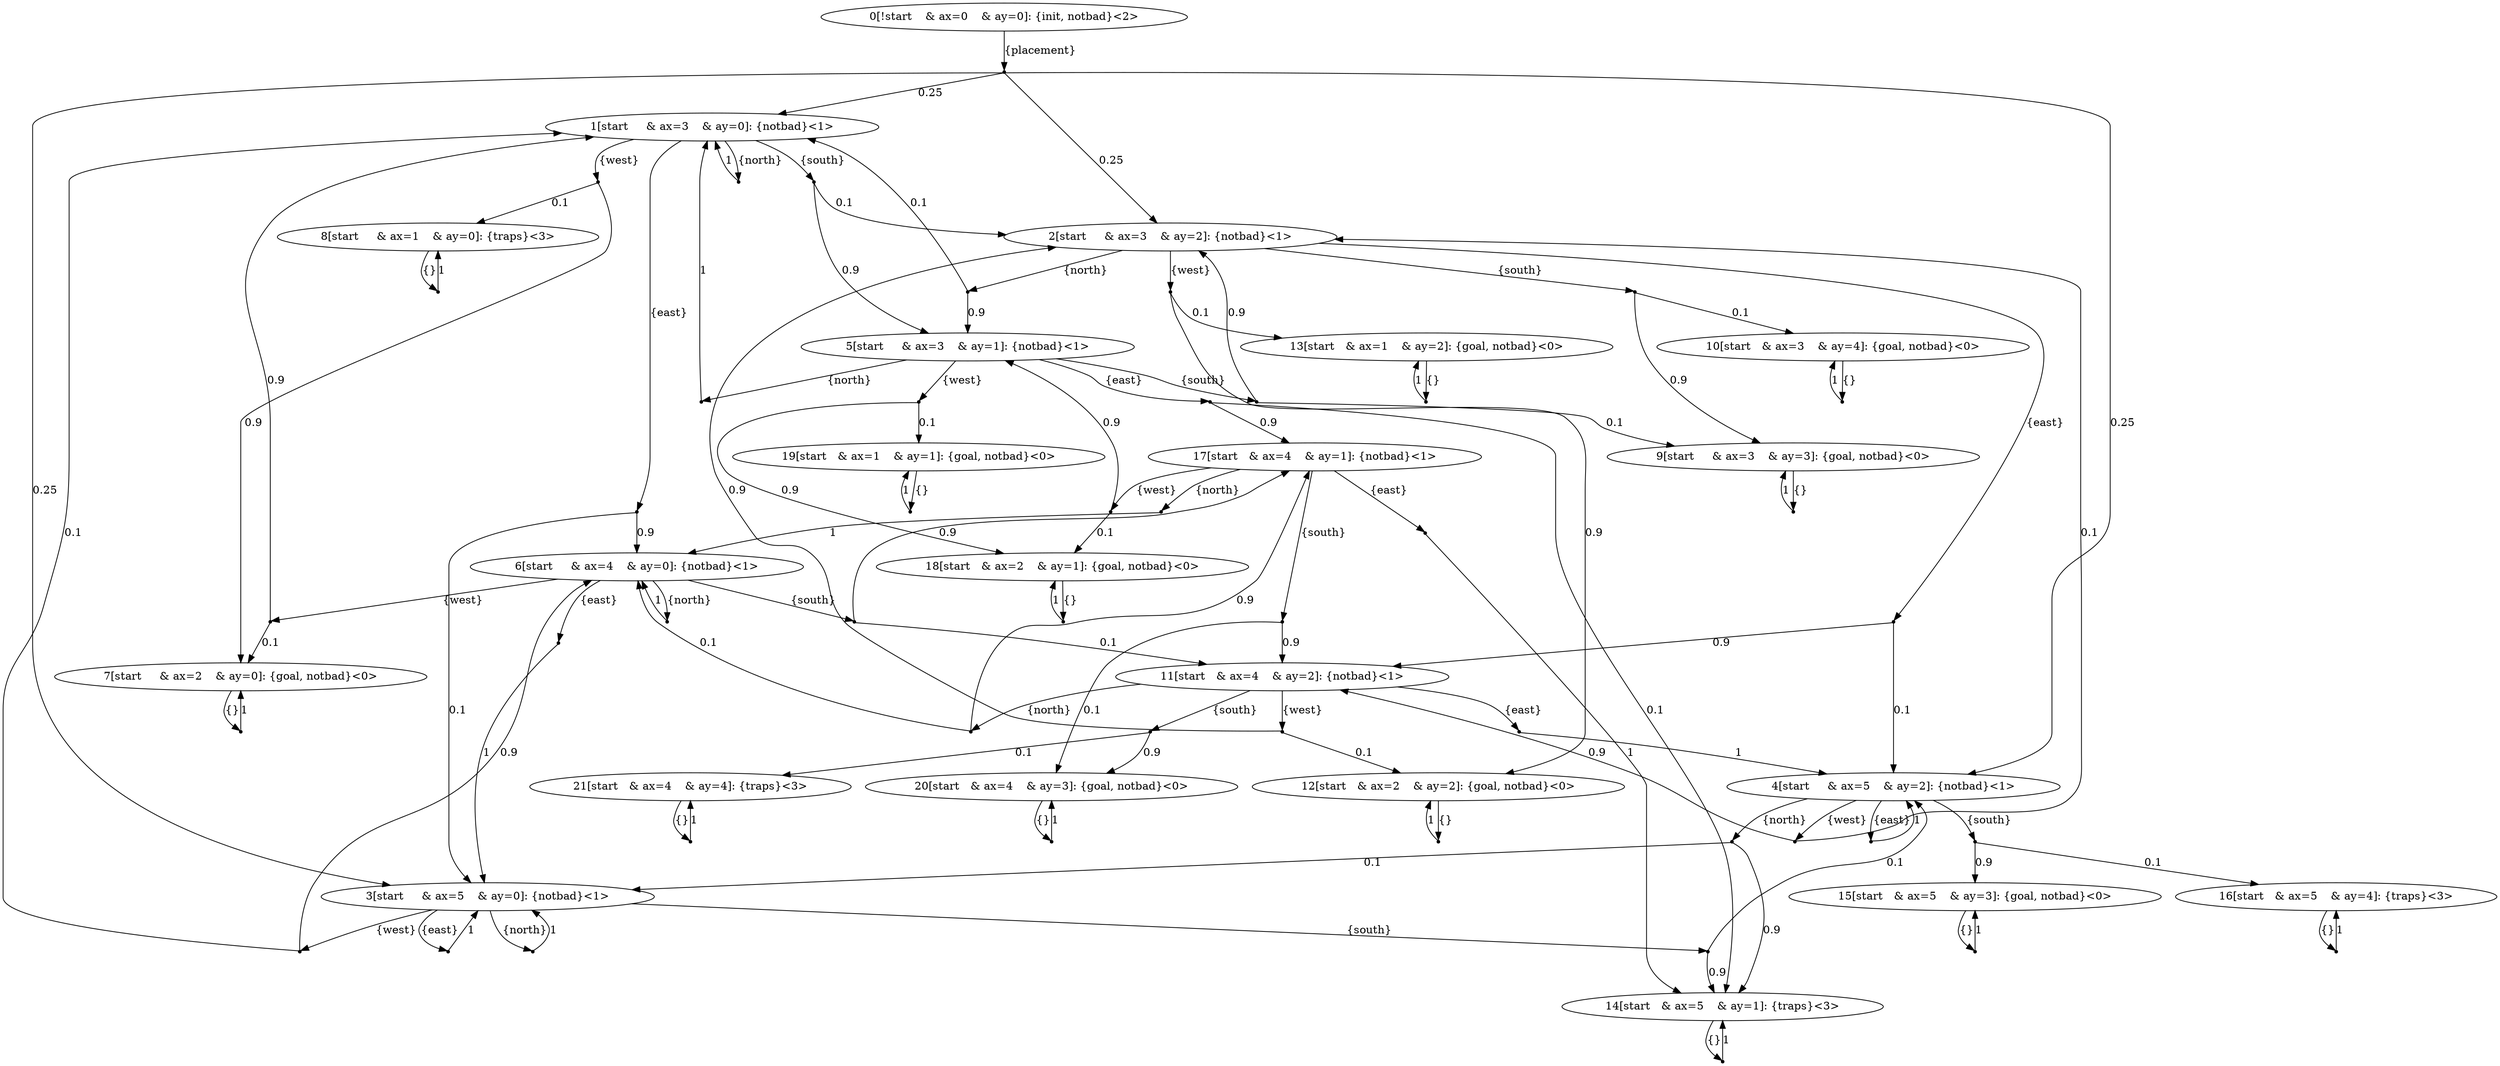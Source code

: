 digraph model {
	0 [ label = "0[!start	& ax=0	& ay=0]: {init, notbad}<2>" ];
	1 [ label = "1[start	& ax=3	& ay=0]: {notbad}<1>" ];
	2 [ label = "2[start	& ax=3	& ay=2]: {notbad}<1>" ];
	3 [ label = "3[start	& ax=5	& ay=0]: {notbad}<1>" ];
	4 [ label = "4[start	& ax=5	& ay=2]: {notbad}<1>" ];
	5 [ label = "5[start	& ax=3	& ay=1]: {notbad}<1>" ];
	6 [ label = "6[start	& ax=4	& ay=0]: {notbad}<1>" ];
	7 [ label = "7[start	& ax=2	& ay=0]: {goal, notbad}<0>" ];
	8 [ label = "8[start	& ax=1	& ay=0]: {traps}<3>" ];
	9 [ label = "9[start	& ax=3	& ay=3]: {goal, notbad}<0>" ];
	10 [ label = "10[start	& ax=3	& ay=4]: {goal, notbad}<0>" ];
	11 [ label = "11[start	& ax=4	& ay=2]: {notbad}<1>" ];
	12 [ label = "12[start	& ax=2	& ay=2]: {goal, notbad}<0>" ];
	13 [ label = "13[start	& ax=1	& ay=2]: {goal, notbad}<0>" ];
	14 [ label = "14[start	& ax=5	& ay=1]: {traps}<3>" ];
	15 [ label = "15[start	& ax=5	& ay=3]: {goal, notbad}<0>" ];
	16 [ label = "16[start	& ax=5	& ay=4]: {traps}<3>" ];
	17 [ label = "17[start	& ax=4	& ay=1]: {notbad}<1>" ];
	18 [ label = "18[start	& ax=2	& ay=1]: {goal, notbad}<0>" ];
	19 [ label = "19[start	& ax=1	& ay=1]: {goal, notbad}<0>" ];
	20 [ label = "20[start	& ax=4	& ay=3]: {goal, notbad}<0>" ];
	21 [ label = "21[start	& ax=4	& ay=4]: {traps}<3>" ];
	"0c0" [shape = "point"];
	0 -> "0c0" [ label = "{placement}"]
;
	"0c0" -> 1 [ label= "0.25" ];
	"0c0" -> 2 [ label= "0.25" ];
	"0c0" -> 3 [ label= "0.25" ];
	"0c0" -> 4 [ label= "0.25" ];
	"1c0" [shape = "point"];
	1 -> "1c0" [ label = "{north}"]
;
	"1c0" -> 1 [ label= "1" ];
	"1c1" [shape = "point"];
	1 -> "1c1" [ label = "{south}"]
;
	"1c1" -> 2 [ label= "0.1" ];
	"1c1" -> 5 [ label= "0.9" ];
	"1c2" [shape = "point"];
	1 -> "1c2" [ label = "{east}"]
;
	"1c2" -> 3 [ label= "0.1" ];
	"1c2" -> 6 [ label= "0.9" ];
	"1c3" [shape = "point"];
	1 -> "1c3" [ label = "{west}"]
;
	"1c3" -> 7 [ label= "0.9" ];
	"1c3" -> 8 [ label= "0.1" ];
	"2c0" [shape = "point"];
	2 -> "2c0" [ label = "{north}"]
;
	"2c0" -> 1 [ label= "0.1" ];
	"2c0" -> 5 [ label= "0.9" ];
	"2c1" [shape = "point"];
	2 -> "2c1" [ label = "{south}"]
;
	"2c1" -> 9 [ label= "0.9" ];
	"2c1" -> 10 [ label= "0.1" ];
	"2c2" [shape = "point"];
	2 -> "2c2" [ label = "{east}"]
;
	"2c2" -> 4 [ label= "0.1" ];
	"2c2" -> 11 [ label= "0.9" ];
	"2c3" [shape = "point"];
	2 -> "2c3" [ label = "{west}"]
;
	"2c3" -> 12 [ label= "0.9" ];
	"2c3" -> 13 [ label= "0.1" ];
	"3c0" [shape = "point"];
	3 -> "3c0" [ label = "{north}"]
;
	"3c0" -> 3 [ label= "1" ];
	"3c1" [shape = "point"];
	3 -> "3c1" [ label = "{south}"]
;
	"3c1" -> 4 [ label= "0.1" ];
	"3c1" -> 14 [ label= "0.9" ];
	"3c2" [shape = "point"];
	3 -> "3c2" [ label = "{east}"]
;
	"3c2" -> 3 [ label= "1" ];
	"3c3" [shape = "point"];
	3 -> "3c3" [ label = "{west}"]
;
	"3c3" -> 1 [ label= "0.1" ];
	"3c3" -> 6 [ label= "0.9" ];
	"4c0" [shape = "point"];
	4 -> "4c0" [ label = "{north}"]
;
	"4c0" -> 3 [ label= "0.1" ];
	"4c0" -> 14 [ label= "0.9" ];
	"4c1" [shape = "point"];
	4 -> "4c1" [ label = "{south}"]
;
	"4c1" -> 15 [ label= "0.9" ];
	"4c1" -> 16 [ label= "0.1" ];
	"4c2" [shape = "point"];
	4 -> "4c2" [ label = "{east}"]
;
	"4c2" -> 4 [ label= "1" ];
	"4c3" [shape = "point"];
	4 -> "4c3" [ label = "{west}"]
;
	"4c3" -> 2 [ label= "0.1" ];
	"4c3" -> 11 [ label= "0.9" ];
	"5c0" [shape = "point"];
	5 -> "5c0" [ label = "{north}"]
;
	"5c0" -> 1 [ label= "1" ];
	"5c1" [shape = "point"];
	5 -> "5c1" [ label = "{south}"]
;
	"5c1" -> 2 [ label= "0.9" ];
	"5c1" -> 9 [ label= "0.1" ];
	"5c2" [shape = "point"];
	5 -> "5c2" [ label = "{east}"]
;
	"5c2" -> 14 [ label= "0.1" ];
	"5c2" -> 17 [ label= "0.9" ];
	"5c3" [shape = "point"];
	5 -> "5c3" [ label = "{west}"]
;
	"5c3" -> 18 [ label= "0.9" ];
	"5c3" -> 19 [ label= "0.1" ];
	"6c0" [shape = "point"];
	6 -> "6c0" [ label = "{north}"]
;
	"6c0" -> 6 [ label= "1" ];
	"6c1" [shape = "point"];
	6 -> "6c1" [ label = "{south}"]
;
	"6c1" -> 11 [ label= "0.1" ];
	"6c1" -> 17 [ label= "0.9" ];
	"6c2" [shape = "point"];
	6 -> "6c2" [ label = "{east}"]
;
	"6c2" -> 3 [ label= "1" ];
	"6c3" [shape = "point"];
	6 -> "6c3" [ label = "{west}"]
;
	"6c3" -> 1 [ label= "0.9" ];
	"6c3" -> 7 [ label= "0.1" ];
	"7c0" [shape = "point"];
	7 -> "7c0" [ label = "{}"]
;
	"7c0" -> 7 [ label= "1" ];
	"8c0" [shape = "point"];
	8 -> "8c0" [ label = "{}"]
;
	"8c0" -> 8 [ label= "1" ];
	"9c0" [shape = "point"];
	9 -> "9c0" [ label = "{}"]
;
	"9c0" -> 9 [ label= "1" ];
	"10c0" [shape = "point"];
	10 -> "10c0" [ label = "{}"]
;
	"10c0" -> 10 [ label= "1" ];
	"11c0" [shape = "point"];
	11 -> "11c0" [ label = "{north}"]
;
	"11c0" -> 6 [ label= "0.1" ];
	"11c0" -> 17 [ label= "0.9" ];
	"11c1" [shape = "point"];
	11 -> "11c1" [ label = "{south}"]
;
	"11c1" -> 20 [ label= "0.9" ];
	"11c1" -> 21 [ label= "0.1" ];
	"11c2" [shape = "point"];
	11 -> "11c2" [ label = "{east}"]
;
	"11c2" -> 4 [ label= "1" ];
	"11c3" [shape = "point"];
	11 -> "11c3" [ label = "{west}"]
;
	"11c3" -> 2 [ label= "0.9" ];
	"11c3" -> 12 [ label= "0.1" ];
	"12c0" [shape = "point"];
	12 -> "12c0" [ label = "{}"]
;
	"12c0" -> 12 [ label= "1" ];
	"13c0" [shape = "point"];
	13 -> "13c0" [ label = "{}"]
;
	"13c0" -> 13 [ label= "1" ];
	"14c0" [shape = "point"];
	14 -> "14c0" [ label = "{}"]
;
	"14c0" -> 14 [ label= "1" ];
	"15c0" [shape = "point"];
	15 -> "15c0" [ label = "{}"]
;
	"15c0" -> 15 [ label= "1" ];
	"16c0" [shape = "point"];
	16 -> "16c0" [ label = "{}"]
;
	"16c0" -> 16 [ label= "1" ];
	"17c0" [shape = "point"];
	17 -> "17c0" [ label = "{north}"]
;
	"17c0" -> 6 [ label= "1" ];
	"17c1" [shape = "point"];
	17 -> "17c1" [ label = "{south}"]
;
	"17c1" -> 11 [ label= "0.9" ];
	"17c1" -> 20 [ label= "0.1" ];
	"17c2" [shape = "point"];
	17 -> "17c2" [ label = "{east}"]
;
	"17c2" -> 14 [ label= "1" ];
	"17c3" [shape = "point"];
	17 -> "17c3" [ label = "{west}"]
;
	"17c3" -> 5 [ label= "0.9" ];
	"17c3" -> 18 [ label= "0.1" ];
	"18c0" [shape = "point"];
	18 -> "18c0" [ label = "{}"]
;
	"18c0" -> 18 [ label= "1" ];
	"19c0" [shape = "point"];
	19 -> "19c0" [ label = "{}"]
;
	"19c0" -> 19 [ label= "1" ];
	"20c0" [shape = "point"];
	20 -> "20c0" [ label = "{}"]
;
	"20c0" -> 20 [ label= "1" ];
	"21c0" [shape = "point"];
	21 -> "21c0" [ label = "{}"]
;
	"21c0" -> 21 [ label= "1" ];
}
